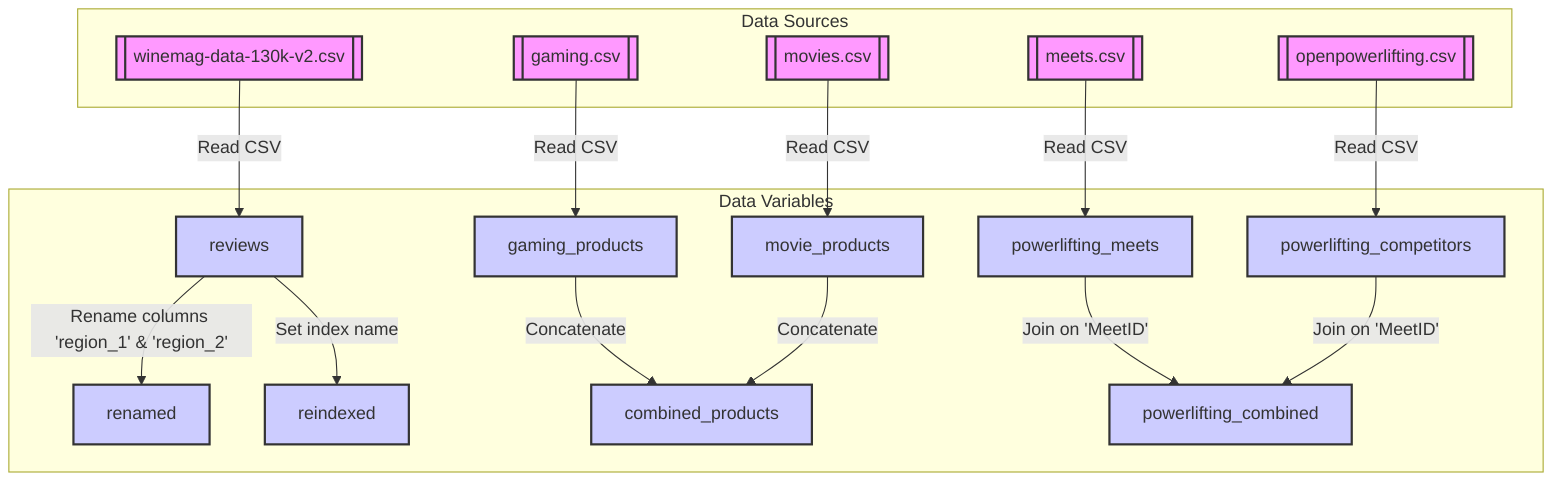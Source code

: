 %% Mermaid.js Workflow Diagram for Data Science Project
flowchart TD
    %% Data Sources
    subgraph data_sources [Data Sources]
        A1[["winemag-data-130k-v2.csv"]]:::data_source
        A2[["gaming.csv"]]:::data_source
        A3[["movies.csv"]]:::data_source
        A4[["meets.csv"]]:::data_source
        A5[["openpowerlifting.csv"]]:::data_source
    end

    %% Data Variables
    subgraph data_variables [Data Variables]
        B1["reviews"]:::data_var
        B2["renamed"]:::data_var
        B3["reindexed"]:::data_var
        B4["gaming_products"]:::data_var
        B5["movie_products"]:::data_var
        B6["combined_products"]:::data_var
        B7["powerlifting_meets"]:::data_var
        B8["powerlifting_competitors"]:::data_var
        B9["powerlifting_combined"]:::data_var
    end

    %% Data Flow
    A1 --> |"Read CSV"| B1
    B1 --> |"Rename columns 'region_1' & 'region_2'"| B2
    B1 --> |"Set index name"| B3

    A2 --> |"Read CSV"| B4
    A3 --> |"Read CSV"| B5
    B4 --> |"Concatenate"| B6
    B5 --> |"Concatenate"| B6

    A4 --> |"Read CSV"| B7
    A5 --> |"Read CSV"| B8
    B7 --> |"Join on 'MeetID'"| B9
    B8 --> |"Join on 'MeetID'"| B9

    classDef data_source fill:#f9f,stroke:#333,stroke-width:2px;
    classDef data_var fill:#ccf,stroke:#333,stroke-width:2px;